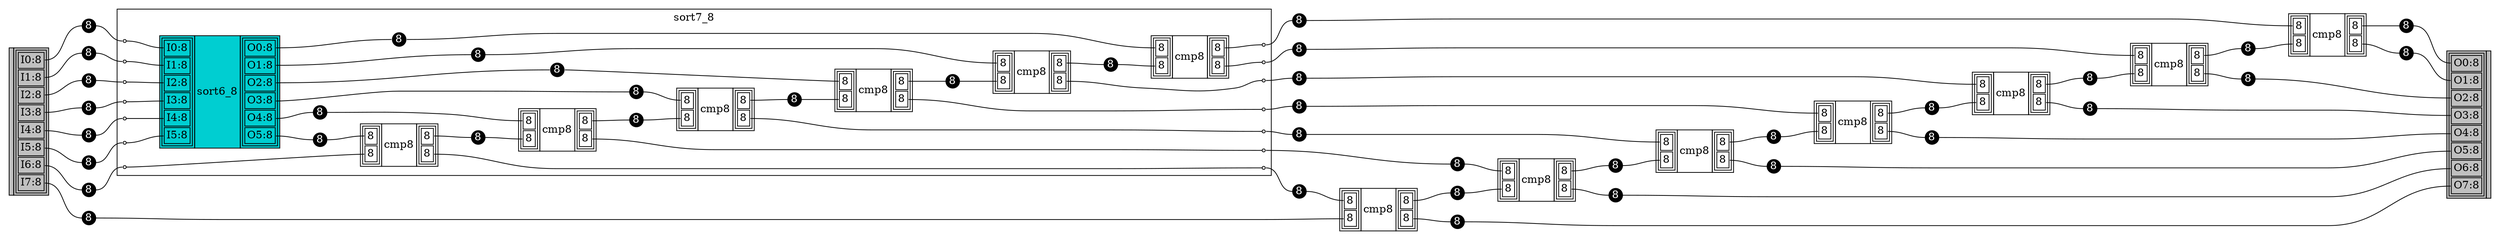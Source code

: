 graph "sort8_8" {
    graph[rankdir="LR", bgcolor="white"]
    node[shape="circle", style="filled", fillcolor="black", height="0.25", fixedsize="true", fontcolor="white"]
    v981[label="8", xlabel=""]
    v983[label="8", xlabel=""]
    v985[label="8", xlabel=""]
    v987[label="8", xlabel=""]
    v989[label="8", xlabel=""]
    v991[label="8", xlabel=""]
    v993[label="8", xlabel=""]
    v995[label="8", xlabel=""]
    v997[label="8", xlabel=""]
    v999[label="8", xlabel=""]
    v1001[label="8", xlabel=""]
    v1003[label="8", xlabel=""]
    v1005[label="8", xlabel=""]
    v1007[label="8", xlabel=""]
    v1009[label="8", xlabel=""]
    v1011[label="8", xlabel=""]
    v1013[label="8", xlabel=""]
    v1015[label="8", xlabel=""]
    v1017[label="8", xlabel=""]
    v1019[label="8", xlabel=""]
    v1021[label="8", xlabel=""]
    v1023[label="8", xlabel=""]
    v1025[label="8", xlabel=""]
    v1027[label="8", xlabel=""]
    v1029[label="8", xlabel=""]
    v1031[label="8", xlabel=""]
    v1033[label="8", xlabel=""]
    v1035[label="8", xlabel=""]
    v1037[label="8", xlabel=""]
    node[shape="plaintext", fillcolor="white", fixedsize="false", fontcolor="black"]
    subgraph cluster_sort7_8_900 {
        label="sort7_8"
        node[shape="circle", style="filled", height="0.05", fixedsize="true", label=""]
        {
            graph[rank="min"]
            v834
            v836
            v838
            v840
            v842
            v844
            v858
        }
        {
            graph[rank="max"]
            v880
            v882
            v878
            v874
            v870
            v866
            v862
        }
        node[shape="circle", style="filled", fillcolor="black", height="0.25", fixedsize="true", fontcolor="white"]
        v846[label="8", xlabel=""]
        v848[label="8", xlabel=""]
        v850[label="8", xlabel=""]
        v852[label="8", xlabel=""]
        v854[label="8", xlabel=""]
        v856[label="8", xlabel=""]
        v860[label="8", xlabel=""]
        v864[label="8", xlabel=""]
        v868[label="8", xlabel=""]
        v872[label="8", xlabel=""]
        v876[label="8", xlabel=""]
        node[shape="plaintext", fillcolor="white", fixedsize="false", fontcolor="black"]
        e884 [label=<
        <table bgcolor="darkturquoise" border="0" cellborder="1" cellspacing="0">
            <tr>
                <td>
                    <table>
                        <tr><td height="5" width="5" port="w0">I0:8</td></tr>
                        <tr><td height="5" width="5" port="w1">I1:8</td></tr>
                        <tr><td height="5" width="5" port="w2">I2:8</td></tr>
                        <tr><td height="5" width="5" port="w3">I3:8</td></tr>
                        <tr><td height="5" width="5" port="w4">I4:8</td></tr>
                        <tr><td height="5" width="5" port="w5">I5:8</td></tr>
                    </table>
                </td>
                <td>sort6_8</td>
                <td>
                    <table>
                        <tr><td height="5" width="5" port="e0">O0:8</td></tr>
                        <tr><td height="5" width="5" port="e1">O1:8</td></tr>
                        <tr><td height="5" width="5" port="e2">O2:8</td></tr>
                        <tr><td height="5" width="5" port="e3">O3:8</td></tr>
                        <tr><td height="5" width="5" port="e4">O4:8</td></tr>
                        <tr><td height="5" width="5" port="e5">O5:8</td></tr>
                    </table>
                </td>
            </tr>
        </table>
        >];
        e886 [label=<
        <table bgcolor="white" border="0" cellborder="1" cellspacing="0">
            <tr>
                <td>
                    <table>
                        <tr><td height="5" width="5" port="w0">8</td></tr>
                        <tr><td height="5" width="5" port="w1">8</td></tr>
                    </table>
                </td>
                <td>cmp8</td>
                <td>
                    <table>
                        <tr><td height="5" width="5" port="e0">8</td></tr>
                        <tr><td height="5" width="5" port="e1">8</td></tr>
                    </table>
                </td>
            </tr>
        </table>
        >];
        e888 [label=<
        <table bgcolor="white" border="0" cellborder="1" cellspacing="0">
            <tr>
                <td>
                    <table>
                        <tr><td height="5" width="5" port="w0">8</td></tr>
                        <tr><td height="5" width="5" port="w1">8</td></tr>
                    </table>
                </td>
                <td>cmp8</td>
                <td>
                    <table>
                        <tr><td height="5" width="5" port="e0">8</td></tr>
                        <tr><td height="5" width="5" port="e1">8</td></tr>
                    </table>
                </td>
            </tr>
        </table>
        >];
        e890 [label=<
        <table bgcolor="white" border="0" cellborder="1" cellspacing="0">
            <tr>
                <td>
                    <table>
                        <tr><td height="5" width="5" port="w0">8</td></tr>
                        <tr><td height="5" width="5" port="w1">8</td></tr>
                    </table>
                </td>
                <td>cmp8</td>
                <td>
                    <table>
                        <tr><td height="5" width="5" port="e0">8</td></tr>
                        <tr><td height="5" width="5" port="e1">8</td></tr>
                    </table>
                </td>
            </tr>
        </table>
        >];
        e892 [label=<
        <table bgcolor="white" border="0" cellborder="1" cellspacing="0">
            <tr>
                <td>
                    <table>
                        <tr><td height="5" width="5" port="w0">8</td></tr>
                        <tr><td height="5" width="5" port="w1">8</td></tr>
                    </table>
                </td>
                <td>cmp8</td>
                <td>
                    <table>
                        <tr><td height="5" width="5" port="e0">8</td></tr>
                        <tr><td height="5" width="5" port="e1">8</td></tr>
                    </table>
                </td>
            </tr>
        </table>
        >];
        e894 [label=<
        <table bgcolor="white" border="0" cellborder="1" cellspacing="0">
            <tr>
                <td>
                    <table>
                        <tr><td height="5" width="5" port="w0">8</td></tr>
                        <tr><td height="5" width="5" port="w1">8</td></tr>
                    </table>
                </td>
                <td>cmp8</td>
                <td>
                    <table>
                        <tr><td height="5" width="5" port="e0">8</td></tr>
                        <tr><td height="5" width="5" port="e1">8</td></tr>
                    </table>
                </td>
            </tr>
        </table>
        >];
        e896 [label=<
        <table bgcolor="white" border="0" cellborder="1" cellspacing="0">
            <tr>
                <td>
                    <table>
                        <tr><td height="5" width="5" port="w0">8</td></tr>
                        <tr><td height="5" width="5" port="w1">8</td></tr>
                    </table>
                </td>
                <td>cmp8</td>
                <td>
                    <table>
                        <tr><td height="5" width="5" port="e0">8</td></tr>
                        <tr><td height="5" width="5" port="e1">8</td></tr>
                    </table>
                </td>
            </tr>
        </table>
        >];
    }
    e1041 [label=<
    <table bgcolor="white" border="0" cellborder="1" cellspacing="0">
        <tr>
            <td>
                <table>
                    <tr><td height="5" width="5" port="w0">8</td></tr>
                    <tr><td height="5" width="5" port="w1">8</td></tr>
                </table>
            </td>
            <td>cmp8</td>
            <td>
                <table>
                    <tr><td height="5" width="5" port="e0">8</td></tr>
                    <tr><td height="5" width="5" port="e1">8</td></tr>
                </table>
            </td>
        </tr>
    </table>
    >];
    e1043 [label=<
    <table bgcolor="white" border="0" cellborder="1" cellspacing="0">
        <tr>
            <td>
                <table>
                    <tr><td height="5" width="5" port="w0">8</td></tr>
                    <tr><td height="5" width="5" port="w1">8</td></tr>
                </table>
            </td>
            <td>cmp8</td>
            <td>
                <table>
                    <tr><td height="5" width="5" port="e0">8</td></tr>
                    <tr><td height="5" width="5" port="e1">8</td></tr>
                </table>
            </td>
        </tr>
    </table>
    >];
    e1045 [label=<
    <table bgcolor="white" border="0" cellborder="1" cellspacing="0">
        <tr>
            <td>
                <table>
                    <tr><td height="5" width="5" port="w0">8</td></tr>
                    <tr><td height="5" width="5" port="w1">8</td></tr>
                </table>
            </td>
            <td>cmp8</td>
            <td>
                <table>
                    <tr><td height="5" width="5" port="e0">8</td></tr>
                    <tr><td height="5" width="5" port="e1">8</td></tr>
                </table>
            </td>
        </tr>
    </table>
    >];
    e1047 [label=<
    <table bgcolor="white" border="0" cellborder="1" cellspacing="0">
        <tr>
            <td>
                <table>
                    <tr><td height="5" width="5" port="w0">8</td></tr>
                    <tr><td height="5" width="5" port="w1">8</td></tr>
                </table>
            </td>
            <td>cmp8</td>
            <td>
                <table>
                    <tr><td height="5" width="5" port="e0">8</td></tr>
                    <tr><td height="5" width="5" port="e1">8</td></tr>
                </table>
            </td>
        </tr>
    </table>
    >];
    e1049 [label=<
    <table bgcolor="white" border="0" cellborder="1" cellspacing="0">
        <tr>
            <td>
                <table>
                    <tr><td height="5" width="5" port="w0">8</td></tr>
                    <tr><td height="5" width="5" port="w1">8</td></tr>
                </table>
            </td>
            <td>cmp8</td>
            <td>
                <table>
                    <tr><td height="5" width="5" port="e0">8</td></tr>
                    <tr><td height="5" width="5" port="e1">8</td></tr>
                </table>
            </td>
        </tr>
    </table>
    >];
    e1051 [label=<
    <table bgcolor="white" border="0" cellborder="1" cellspacing="0">
        <tr>
            <td>
                <table>
                    <tr><td height="5" width="5" port="w0">8</td></tr>
                    <tr><td height="5" width="5" port="w1">8</td></tr>
                </table>
            </td>
            <td>cmp8</td>
            <td>
                <table>
                    <tr><td height="5" width="5" port="e0">8</td></tr>
                    <tr><td height="5" width="5" port="e1">8</td></tr>
                </table>
            </td>
        </tr>
    </table>
    >];
    e1053 [label=<
    <table bgcolor="white" border="0" cellborder="1" cellspacing="0">
        <tr>
            <td>
                <table>
                    <tr><td height="5" width="5" port="w0">8</td></tr>
                    <tr><td height="5" width="5" port="w1">8</td></tr>
                </table>
            </td>
            <td>cmp8</td>
            <td>
                <table>
                    <tr><td height="5" width="5" port="e0">8</td></tr>
                    <tr><td height="5" width="5" port="e1">8</td></tr>
                </table>
            </td>
        </tr>
    </table>
    >];
    v981:e -- v834:w
    v983:e -- v836:w
    v985:e -- v838:w
    v987:e -- v840:w
    v989:e -- v842:w
    v991:e -- v844:w
    v993:e -- v858:w
    v880:e -- v995:w
    v882:e -- v997:w
    v878:e -- v999:w
    v874:e -- v1001:w
    v870:e -- v1003:w
    v866:e -- v1005:w
    v862:e -- v1007:w
    v834:e -- e884:w0:w
    v836:e -- e884:w1:w
    v838:e -- e884:w2:w
    v840:e -- e884:w3:w
    v842:e -- e884:w4:w
    v844:e -- e884:w5:w
    e884:e0:e -- v846:w
    e884:e1:e -- v848:w
    e884:e2:e -- v850:w
    e884:e3:e -- v852:w
    e884:e4:e -- v854:w
    e884:e5:e -- v856:w
    v856:e -- e886:w0:w
    v858:e -- e886:w1:w
    e886:e0:e -- v860:w
    e886:e1:e -- v862:w
    v854:e -- e888:w0:w
    v860:e -- e888:w1:w
    e888:e0:e -- v864:w
    e888:e1:e -- v866:w
    v852:e -- e890:w0:w
    v864:e -- e890:w1:w
    e890:e0:e -- v868:w
    e890:e1:e -- v870:w
    v850:e -- e892:w0:w
    v868:e -- e892:w1:w
    e892:e0:e -- v872:w
    e892:e1:e -- v874:w
    v848:e -- e894:w0:w
    v872:e -- e894:w1:w
    e894:e0:e -- v876:w
    e894:e1:e -- v878:w
    v846:e -- e896:w0:w
    v876:e -- e896:w1:w
    e896:e0:e -- v880:w
    e896:e1:e -- v882:w
    v1007:e -- e1041:w0:w
    v1009:e -- e1041:w1:w
    e1041:e0:e -- v1011:w
    e1041:e1:e -- v1013:w
    v1005:e -- e1043:w0:w
    v1011:e -- e1043:w1:w
    e1043:e0:e -- v1015:w
    e1043:e1:e -- v1017:w
    v1003:e -- e1045:w0:w
    v1015:e -- e1045:w1:w
    e1045:e0:e -- v1019:w
    e1045:e1:e -- v1021:w
    v1001:e -- e1047:w0:w
    v1019:e -- e1047:w1:w
    e1047:e0:e -- v1023:w
    e1047:e1:e -- v1025:w
    v999:e -- e1049:w0:w
    v1023:e -- e1049:w1:w
    e1049:e0:e -- v1027:w
    e1049:e1:e -- v1029:w
    v997:e -- e1051:w0:w
    v1027:e -- e1051:w1:w
    e1051:e0:e -- v1031:w
    e1051:e1:e -- v1033:w
    v995:e -- e1053:w0:w
    v1031:e -- e1053:w1:w
    e1053:e0:e -- v1035:w
    e1053:e1:e -- v1037:w
    {
        graph[rank="min"]
        input [label=<
        <table bgcolor="gray" border="0" cellborder="1" cellspacing="0">
            <tr>
                <td></td>
                <td>
                    <table>
                        <tr><td height="5" width="5" port="e0">I0:8</td></tr>
                        <tr><td height="5" width="5" port="e1">I1:8</td></tr>
                        <tr><td height="5" width="5" port="e2">I2:8</td></tr>
                        <tr><td height="5" width="5" port="e3">I3:8</td></tr>
                        <tr><td height="5" width="5" port="e4">I4:8</td></tr>
                        <tr><td height="5" width="5" port="e5">I5:8</td></tr>
                        <tr><td height="5" width="5" port="e6">I6:8</td></tr>
                        <tr><td height="5" width="5" port="e7">I7:8</td></tr>
                    </table>
                </td>
            </tr>
        </table>
        >];
    }
    input:e0:e -- v981:w
    input:e1:e -- v983:w
    input:e2:e -- v985:w
    input:e3:e -- v987:w
    input:e4:e -- v989:w
    input:e5:e -- v991:w
    input:e6:e -- v993:w
    input:e7:e -- v1009:w
    {
        graph[rank="max"]
        output [label=<
        <table bgcolor="gray" border="0" cellborder="1" cellspacing="0">
            <tr>
                <td>
                    <table>
                        <tr><td height="5" width="5" port="w0">O0:8</td></tr>
                        <tr><td height="5" width="5" port="w1">O1:8</td></tr>
                        <tr><td height="5" width="5" port="w2">O2:8</td></tr>
                        <tr><td height="5" width="5" port="w3">O3:8</td></tr>
                        <tr><td height="5" width="5" port="w4">O4:8</td></tr>
                        <tr><td height="5" width="5" port="w5">O5:8</td></tr>
                        <tr><td height="5" width="5" port="w6">O6:8</td></tr>
                        <tr><td height="5" width="5" port="w7">O7:8</td></tr>
                    </table>
                </td>
                <td></td>
            </tr>
        </table>
        >];
    }
    v1035:e -- output:w0:w
    v1037:e -- output:w1:w
    v1033:e -- output:w2:w
    v1029:e -- output:w3:w
    v1025:e -- output:w4:w
    v1021:e -- output:w5:w
    v1017:e -- output:w6:w
    v1013:e -- output:w7:w
}